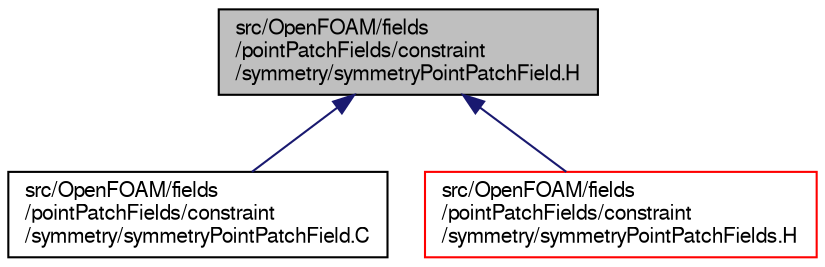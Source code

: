 digraph "src/OpenFOAM/fields/pointPatchFields/constraint/symmetry/symmetryPointPatchField.H"
{
  bgcolor="transparent";
  edge [fontname="FreeSans",fontsize="10",labelfontname="FreeSans",labelfontsize="10"];
  node [fontname="FreeSans",fontsize="10",shape=record];
  Node189 [label="src/OpenFOAM/fields\l/pointPatchFields/constraint\l/symmetry/symmetryPointPatchField.H",height=0.2,width=0.4,color="black", fillcolor="grey75", style="filled", fontcolor="black"];
  Node189 -> Node190 [dir="back",color="midnightblue",fontsize="10",style="solid",fontname="FreeSans"];
  Node190 [label="src/OpenFOAM/fields\l/pointPatchFields/constraint\l/symmetry/symmetryPointPatchField.C",height=0.2,width=0.4,color="black",URL="$a10037.html"];
  Node189 -> Node191 [dir="back",color="midnightblue",fontsize="10",style="solid",fontname="FreeSans"];
  Node191 [label="src/OpenFOAM/fields\l/pointPatchFields/constraint\l/symmetry/symmetryPointPatchFields.H",height=0.2,width=0.4,color="red",URL="$a10046.html"];
}
